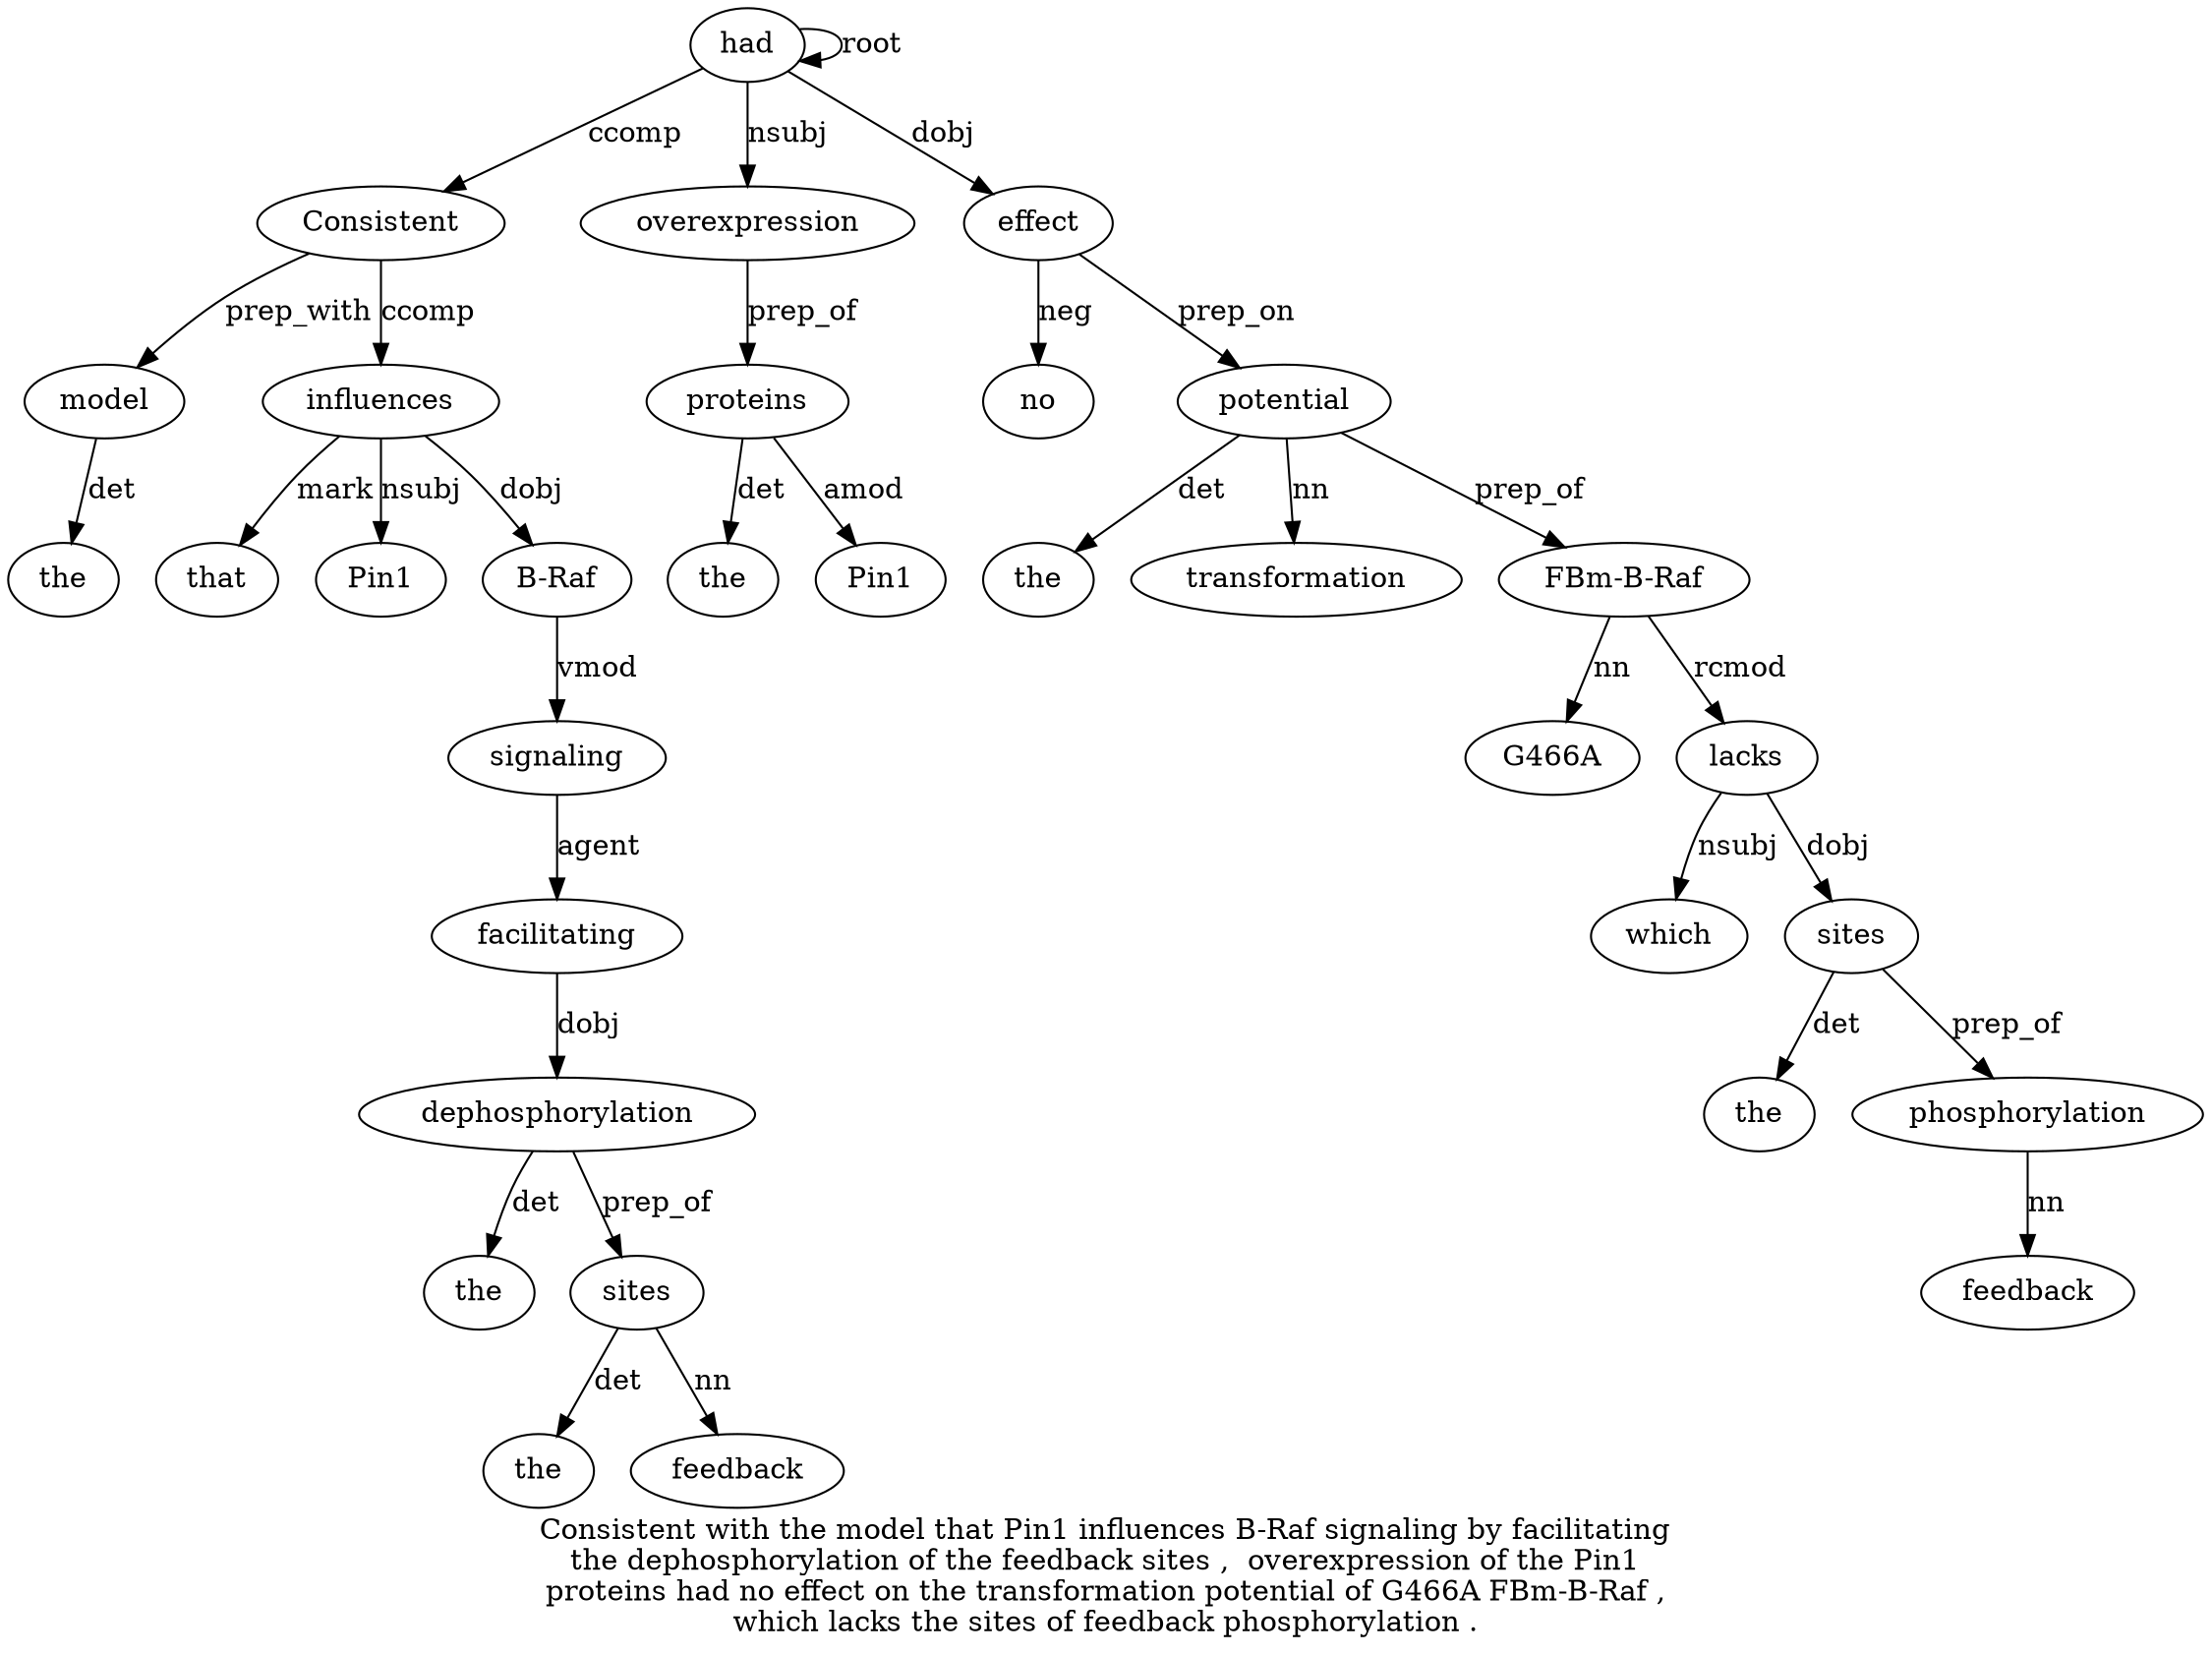 digraph "Consistent with the model that Pin1 influences B-Raf signaling by facilitating the dephosphorylation of the feedback sites ,  overexpression of the Pin1 proteins had no effect on the transformation potential of G466A FBm-B-Raf ,  which lacks the sites of feedback phosphorylation ." {
label="Consistent with the model that Pin1 influences B-Raf signaling by facilitating
the dephosphorylation of the feedback sites ,  overexpression of the Pin1
proteins had no effect on the transformation potential of G466A FBm-B-Raf ,
which lacks the sites of feedback phosphorylation .";
had24 [style=filled, fillcolor=white, label=had];
Consistent1 [style=filled, fillcolor=white, label=Consistent];
had24 -> Consistent1  [label=ccomp];
model4 [style=filled, fillcolor=white, label=model];
the3 [style=filled, fillcolor=white, label=the];
model4 -> the3  [label=det];
Consistent1 -> model4  [label=prep_with];
influences7 [style=filled, fillcolor=white, label=influences];
that5 [style=filled, fillcolor=white, label=that];
influences7 -> that5  [label=mark];
Pin16 [style=filled, fillcolor=white, label=Pin1];
influences7 -> Pin16  [label=nsubj];
Consistent1 -> influences7  [label=ccomp];
"B-Raf8" [style=filled, fillcolor=white, label="B-Raf"];
influences7 -> "B-Raf8"  [label=dobj];
signaling9 [style=filled, fillcolor=white, label=signaling];
"B-Raf8" -> signaling9  [label=vmod];
facilitating11 [style=filled, fillcolor=white, label=facilitating];
signaling9 -> facilitating11  [label=agent];
dephosphorylation13 [style=filled, fillcolor=white, label=dephosphorylation];
the12 [style=filled, fillcolor=white, label=the];
dephosphorylation13 -> the12  [label=det];
facilitating11 -> dephosphorylation13  [label=dobj];
sites17 [style=filled, fillcolor=white, label=sites];
the15 [style=filled, fillcolor=white, label=the];
sites17 -> the15  [label=det];
feedback16 [style=filled, fillcolor=white, label=feedback];
sites17 -> feedback16  [label=nn];
dephosphorylation13 -> sites17  [label=prep_of];
overexpression19 [style=filled, fillcolor=white, label=overexpression];
had24 -> overexpression19  [label=nsubj];
proteins23 [style=filled, fillcolor=white, label=proteins];
the21 [style=filled, fillcolor=white, label=the];
proteins23 -> the21  [label=det];
Pin122 [style=filled, fillcolor=white, label=Pin1];
proteins23 -> Pin122  [label=amod];
overexpression19 -> proteins23  [label=prep_of];
had24 -> had24  [label=root];
effect26 [style=filled, fillcolor=white, label=effect];
no25 [style=filled, fillcolor=white, label=no];
effect26 -> no25  [label=neg];
had24 -> effect26  [label=dobj];
potential30 [style=filled, fillcolor=white, label=potential];
the28 [style=filled, fillcolor=white, label=the];
potential30 -> the28  [label=det];
transformation29 [style=filled, fillcolor=white, label=transformation];
potential30 -> transformation29  [label=nn];
effect26 -> potential30  [label=prep_on];
"FBm-B-Raf33" [style=filled, fillcolor=white, label="FBm-B-Raf"];
G466A32 [style=filled, fillcolor=white, label=G466A];
"FBm-B-Raf33" -> G466A32  [label=nn];
potential30 -> "FBm-B-Raf33"  [label=prep_of];
lacks36 [style=filled, fillcolor=white, label=lacks];
which35 [style=filled, fillcolor=white, label=which];
lacks36 -> which35  [label=nsubj];
"FBm-B-Raf33" -> lacks36  [label=rcmod];
sites38 [style=filled, fillcolor=white, label=sites];
the37 [style=filled, fillcolor=white, label=the];
sites38 -> the37  [label=det];
lacks36 -> sites38  [label=dobj];
phosphorylation41 [style=filled, fillcolor=white, label=phosphorylation];
feedback40 [style=filled, fillcolor=white, label=feedback];
phosphorylation41 -> feedback40  [label=nn];
sites38 -> phosphorylation41  [label=prep_of];
}

